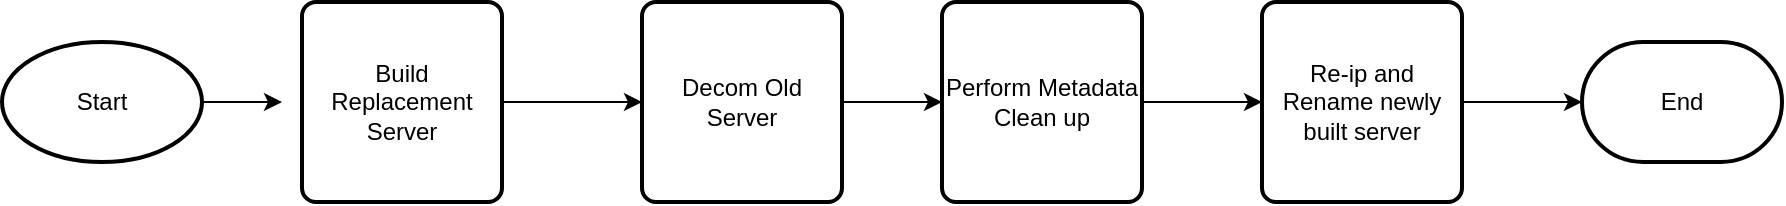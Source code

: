 <mxfile version="23.0.2" type="onedrive">
  <diagram name="Page-1" id="edf60f1a-56cd-e834-aa8a-f176f3a09ee4">
    <mxGraphModel grid="1" page="1" gridSize="10" guides="1" tooltips="1" connect="1" arrows="1" fold="1" pageScale="1" pageWidth="1100" pageHeight="850" background="none" math="0" shadow="0">
      <root>
        <mxCell id="0" />
        <mxCell id="1" parent="0" />
        <mxCell id="gKjip_9uRM6un2l5k87p-1" value="Start" style="strokeWidth=2;html=1;shape=mxgraph.flowchart.start_1;whiteSpace=wrap;" vertex="1" parent="1">
          <mxGeometry x="140" y="50" width="100" height="60" as="geometry" />
        </mxCell>
        <mxCell id="gKjip_9uRM6un2l5k87p-8" style="edgeStyle=orthogonalEdgeStyle;rounded=0;orthogonalLoop=1;jettySize=auto;html=1;" edge="1" parent="1" source="gKjip_9uRM6un2l5k87p-2" target="gKjip_9uRM6un2l5k87p-3">
          <mxGeometry relative="1" as="geometry" />
        </mxCell>
        <mxCell id="gKjip_9uRM6un2l5k87p-2" value="Build Replacement Server" style="rounded=1;whiteSpace=wrap;html=1;absoluteArcSize=1;arcSize=14;strokeWidth=2;" vertex="1" parent="1">
          <mxGeometry x="290" y="30" width="100" height="100" as="geometry" />
        </mxCell>
        <mxCell id="gKjip_9uRM6un2l5k87p-13" style="edgeStyle=orthogonalEdgeStyle;rounded=0;orthogonalLoop=1;jettySize=auto;html=1;" edge="1" parent="1" source="gKjip_9uRM6un2l5k87p-3" target="gKjip_9uRM6un2l5k87p-11">
          <mxGeometry relative="1" as="geometry" />
        </mxCell>
        <mxCell id="gKjip_9uRM6un2l5k87p-3" value="Decom Old Server" style="rounded=1;whiteSpace=wrap;html=1;absoluteArcSize=1;arcSize=14;strokeWidth=2;" vertex="1" parent="1">
          <mxGeometry x="460" y="30" width="100" height="100" as="geometry" />
        </mxCell>
        <mxCell id="gKjip_9uRM6un2l5k87p-10" style="edgeStyle=orthogonalEdgeStyle;rounded=0;orthogonalLoop=1;jettySize=auto;html=1;" edge="1" parent="1" source="gKjip_9uRM6un2l5k87p-4" target="gKjip_9uRM6un2l5k87p-5">
          <mxGeometry relative="1" as="geometry" />
        </mxCell>
        <mxCell id="gKjip_9uRM6un2l5k87p-4" value="Re-ip and Rename newly built server" style="rounded=1;whiteSpace=wrap;html=1;absoluteArcSize=1;arcSize=14;strokeWidth=2;" vertex="1" parent="1">
          <mxGeometry x="770" y="30" width="100" height="100" as="geometry" />
        </mxCell>
        <mxCell id="gKjip_9uRM6un2l5k87p-5" value="End" style="strokeWidth=2;html=1;shape=mxgraph.flowchart.terminator;whiteSpace=wrap;" vertex="1" parent="1">
          <mxGeometry x="930" y="50" width="100" height="60" as="geometry" />
        </mxCell>
        <mxCell id="gKjip_9uRM6un2l5k87p-7" style="edgeStyle=orthogonalEdgeStyle;rounded=0;orthogonalLoop=1;jettySize=auto;html=1;" edge="1" parent="1" source="gKjip_9uRM6un2l5k87p-1">
          <mxGeometry relative="1" as="geometry">
            <mxPoint x="280" y="80" as="targetPoint" />
          </mxGeometry>
        </mxCell>
        <mxCell id="gKjip_9uRM6un2l5k87p-14" style="edgeStyle=orthogonalEdgeStyle;rounded=0;orthogonalLoop=1;jettySize=auto;html=1;" edge="1" parent="1" source="gKjip_9uRM6un2l5k87p-11" target="gKjip_9uRM6un2l5k87p-4">
          <mxGeometry relative="1" as="geometry" />
        </mxCell>
        <mxCell id="gKjip_9uRM6un2l5k87p-11" value="Perform Metadata Clean up" style="rounded=1;whiteSpace=wrap;html=1;absoluteArcSize=1;arcSize=14;strokeWidth=2;" vertex="1" parent="1">
          <mxGeometry x="610" y="30" width="100" height="100" as="geometry" />
        </mxCell>
      </root>
    </mxGraphModel>
  </diagram>
</mxfile>
